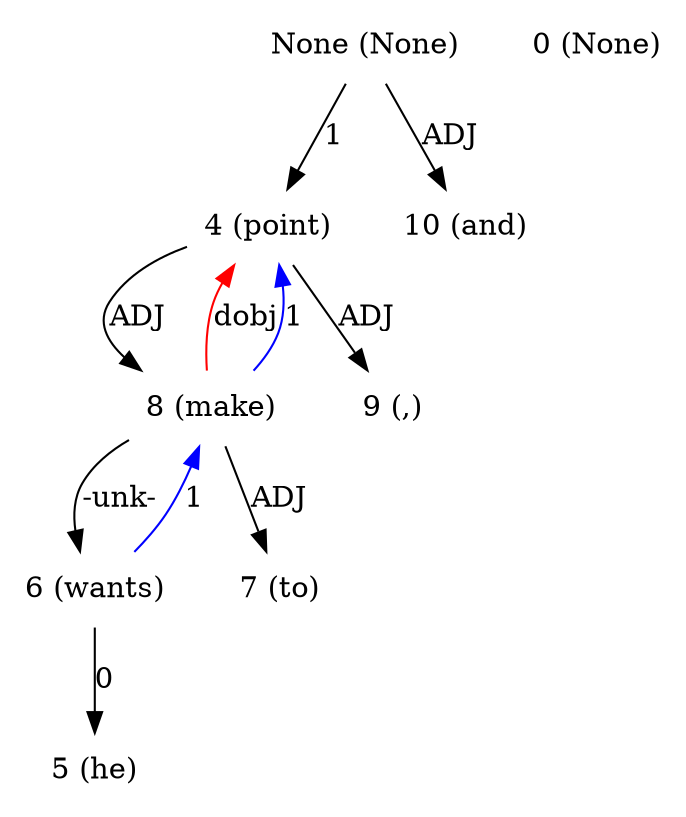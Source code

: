 digraph G{
edge [dir=forward]
node [shape=plaintext]

None [label="None (None)"]
None -> 4 [label="1"]
None -> 10 [label="ADJ"]
0 [label="0 (None)"]
4 [label="4 (point)"]
4 -> 8 [label="ADJ"]
4 -> 9 [label="ADJ"]
8 -> 4 [label="dobj", color="red"]
5 [label="5 (he)"]
6 [label="6 (wants)"]
6 -> 8 [label="1", color="blue"]
6 -> 5 [label="0"]
7 [label="7 (to)"]
8 [label="8 (make)"]
8 -> 4 [label="1", color="blue"]
8 -> 6 [label="-unk-"]
8 -> 7 [label="ADJ"]
9 [label="9 (,)"]
10 [label="10 (and)"]
}
